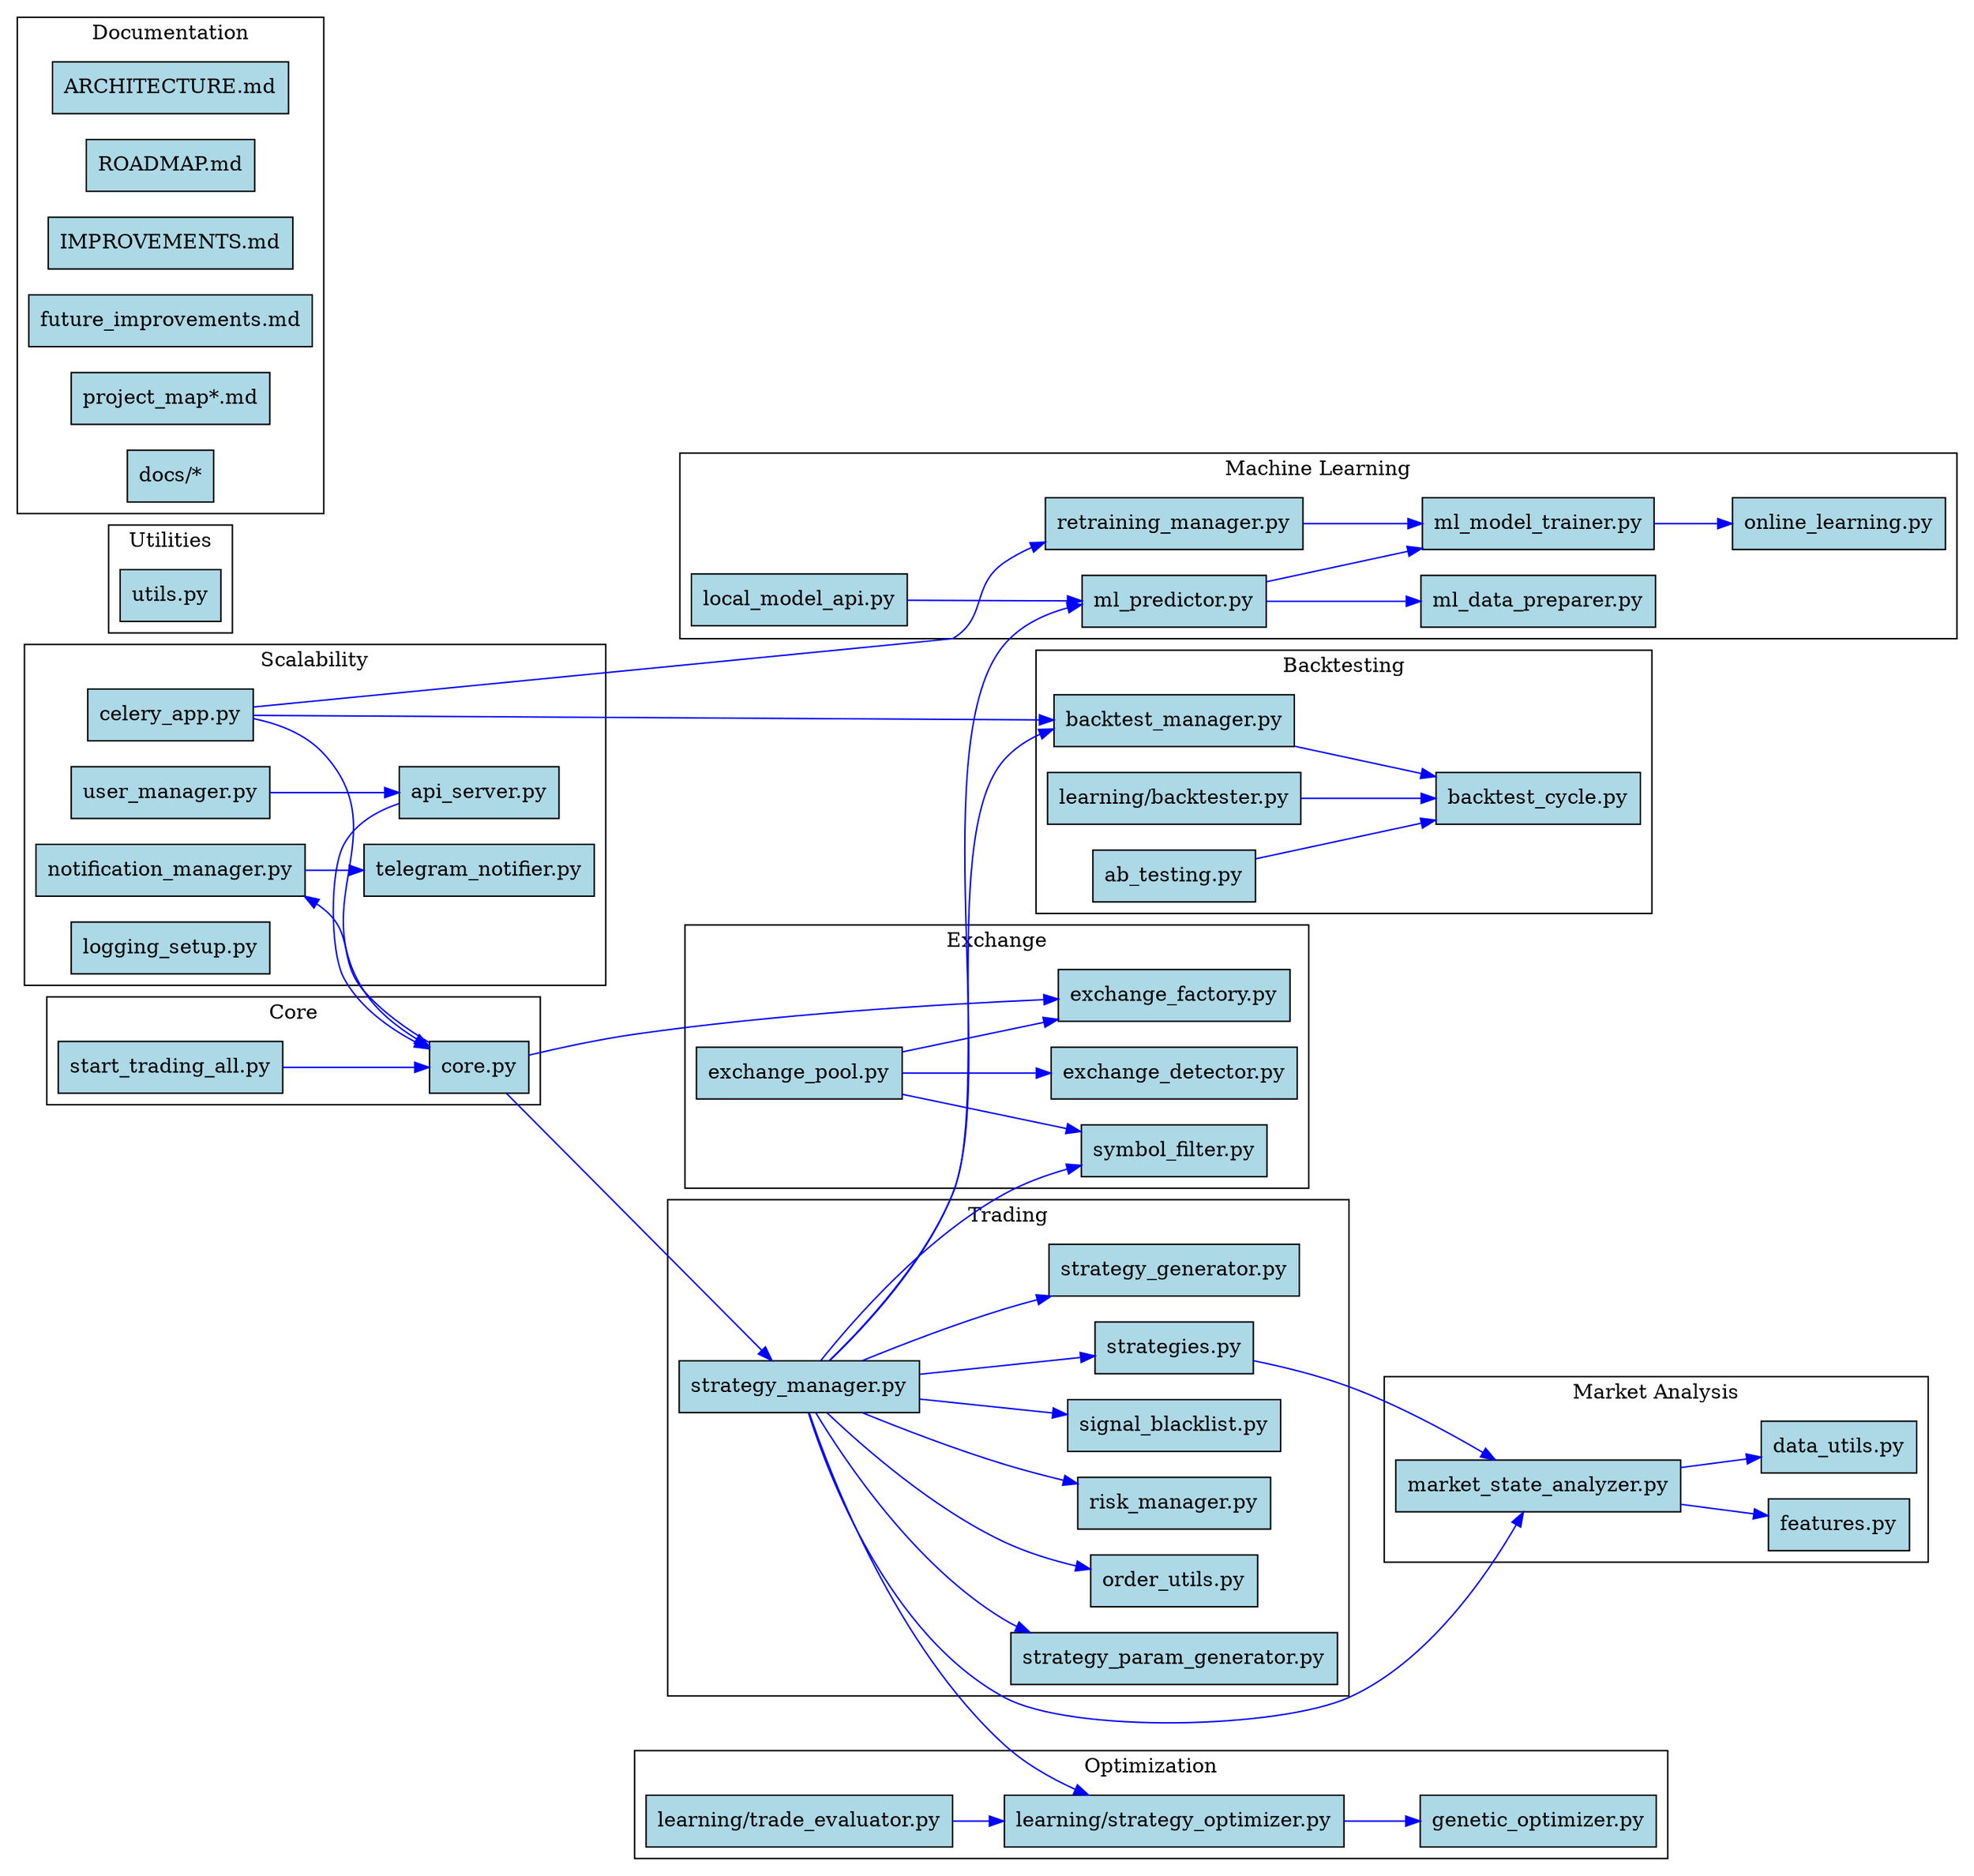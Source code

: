 digraph TradingBotSystem {
    rankdir=LR;
    node [shape=box, style=filled, fillcolor=lightblue];
    edge [color=blue];

    // Core
    subgraph cluster_core {
        label="Core";
        fillcolor=lightgreen;
        core [label="core.py"];
        start_trading [label="start_trading_all.py"];
        start_trading -> core;
    }

    // Trading
    subgraph cluster_trading {
        label="Trading";
        fillcolor=lightyellow;
        strategies [label="strategies.py"];
        strategy_manager [label="strategy_manager.py"];
        strategy_generator [label="strategy_generator.py"];
        strategy_param_generator [label="strategy_param_generator.py"];
        order_utils [label="order_utils.py"];
        risk_manager [label="risk_manager.py"];
        signal_blacklist [label="signal_blacklist.py"];
        strategy_manager -> strategies;
        strategy_manager -> strategy_generator;
        strategy_manager -> strategy_param_generator;
        strategy_manager -> order_utils;
        strategy_manager -> risk_manager;
        strategy_manager -> signal_blacklist;
        core -> strategy_manager;
    }

    // Exchange
    subgraph cluster_exchange {
        label="Exchange";
        fillcolor=lightcoral;
        exchange_factory [label="exchange_factory.py"];
        exchange_detector [label="exchange_detector.py"];
        exchange_pool [label="exchange_pool.py"];
        symbol_filter [label="symbol_filter.py"];
        exchange_pool -> exchange_factory;
        exchange_pool -> exchange_detector;
        exchange_pool -> symbol_filter;
        core -> exchange_factory;
    }

    // Market Analysis
    subgraph cluster_market_analysis {
        label="Market Analysis";
        fillcolor=lightpink;
        market_state_analyzer [label="market_state_analyzer.py"];
        features [label="features.py"];
        data_utils [label="data_utils.py"];
        market_state_analyzer -> features;
        market_state_analyzer -> data_utils;
        strategy_manager -> market_state_analyzer;
        strategy_manager -> symbol_filter;
        strategies -> market_state_analyzer;
    }

    // Machine Learning
    subgraph cluster_ml {
        label="Machine Learning";
        fillcolor=lightcyan;
        ml_data_preparer [label="ml_data_preparer.py"];
        ml_model_trainer [label="ml_model_trainer.py"];
        ml_predictor [label="ml_predictor.py"];
        online_learning [label="online_learning.py"];
        retraining_manager [label="retraining_manager.py"];
        local_model_api [label="local_model_api.py"];
        ml_predictor -> ml_model_trainer;
        ml_predictor -> ml_data_preparer;
        ml_model_trainer -> online_learning;
        retraining_manager -> ml_model_trainer;
        local_model_api -> ml_predictor;
        strategy_manager -> ml_predictor;
    }

    // Optimization
    subgraph cluster_optimization {
        label="Optimization";
        fillcolor=lightgoldenrodyellow;
        genetic_optimizer [label="genetic_optimizer.py"];
        strategy_optimizer [label="learning/strategy_optimizer.py"];
        trade_evaluator [label="learning/trade_evaluator.py"];
        strategy_optimizer -> genetic_optimizer;
        trade_evaluator -> strategy_optimizer;
        strategy_manager -> strategy_optimizer;
    }

    // Backtesting
    subgraph cluster_backtesting {
        label="Backtesting";
        fillcolor=lightgray;
        backtest_cycle [label="backtest_cycle.py"];
        backtest_manager [label="backtest_manager.py"];
        learning_backtester [label="learning/backtester.py"];
        ab_testing [label="ab_testing.py"];
        backtest_manager -> backtest_cycle;
        learning_backtester -> backtest_cycle;
        ab_testing -> backtest_cycle;
        strategy_manager -> backtest_manager;
    }

    // Scalability
    subgraph cluster_scalability {
        label="Scalability";
        fillcolor=lightseagreen;
        celery_app [label="celery_app.py"];
        api_server [label="api_server.py"];
        user_manager [label="user_manager.py"];
        notification_manager [label="notification_manager.py"];
        telegram_notifier [label="telegram_notifier.py"];
        logging_setup [label="logging_setup.py"];
        notification_manager -> telegram_notifier;
        celery_app -> backtest_manager;
        celery_app -> retraining_manager;
        celery_app -> core;
        api_server -> core;
        user_manager -> api_server;
        core -> notification_manager;
    }

    // Utilities
    subgraph cluster_utilities {
        label="Utilities";
        fillcolor=lightsalmon;
        utils [label="utils.py"];
    }

    // Documentation
    subgraph cluster_documentation {
        label="Documentation";
        fillcolor=lavender;
        architecture_md [label="ARCHITECTURE.md"];
        roadmap_md [label="ROADMAP.md"];
        improvements_md [label="IMPROVEMENTS.md"];
        future_improvements [label="future_improvements.md"];
        project_map_md [label="project_map*.md"];
        docs [label="docs/*"];
    }
}
